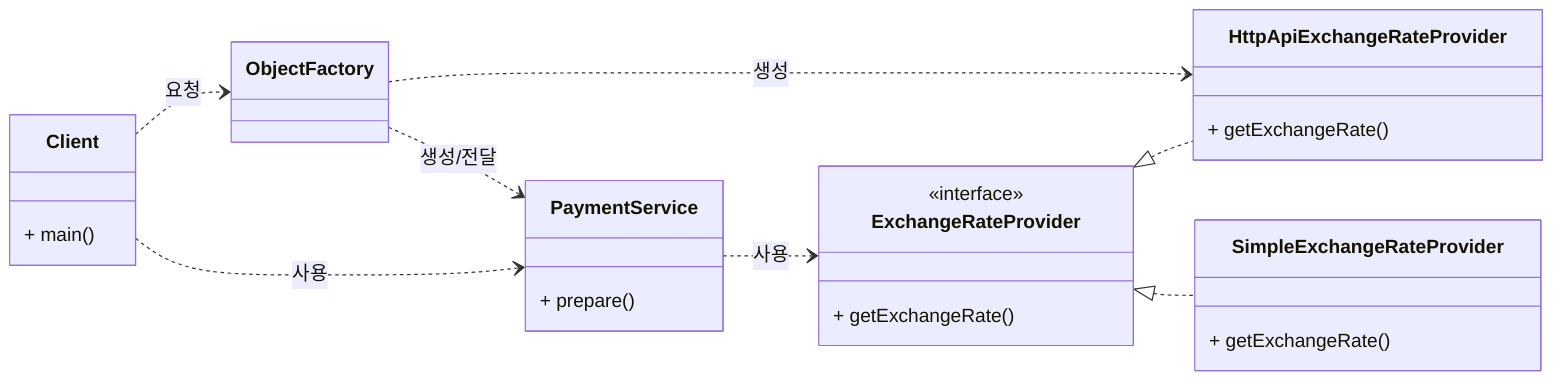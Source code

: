 classDiagram
    direction LR
    class Client {
        + main()
    }
    class ObjectFactory {

    }
    class PaymentService {
        + prepare()
    }
    class ExchangeRateProvider {
        <<interface>>
        + getExchangeRate()
    }
    class HttpApiExchangeRateProvider {
        + getExchangeRate()
    }

    class SimpleExchangeRateProvider {
        + getExchangeRate()
    }

    Client ..> ObjectFactory :요청
    Client ..> PaymentService :사용
    ObjectFactory ..> HttpApiExchangeRateProvider :생성
    ObjectFactory ..> PaymentService :생성/전달
    PaymentService ..> ExchangeRateProvider :사용
    ExchangeRateProvider <|.. HttpApiExchangeRateProvider
    ExchangeRateProvider <|.. SimpleExchangeRateProvider